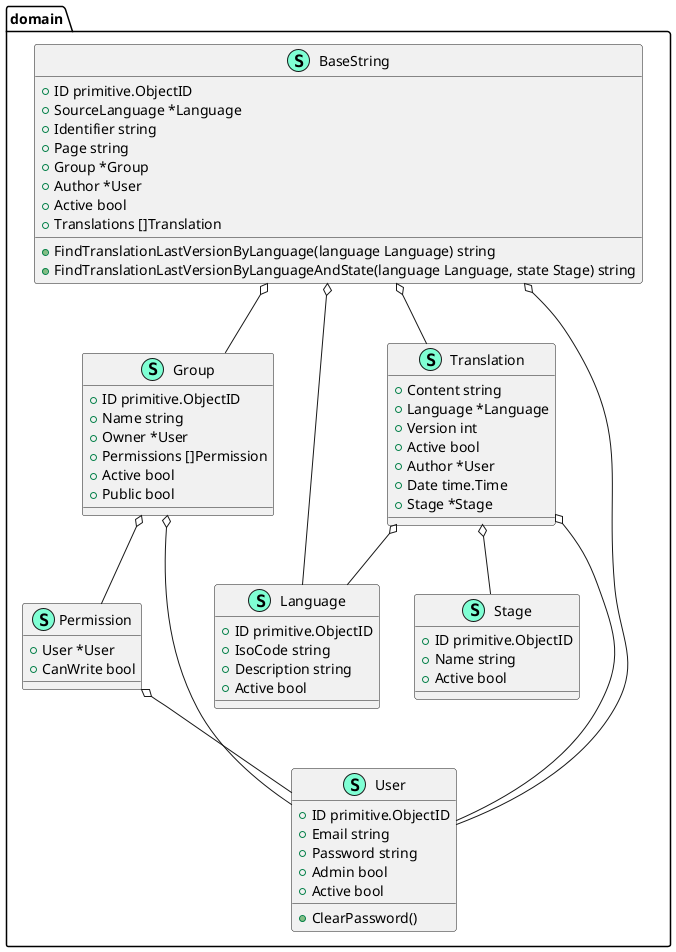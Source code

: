 @startuml
namespace domain {
    class BaseString << (S,Aquamarine) >> {
        + ID primitive.ObjectID
        + SourceLanguage *Language
        + Identifier string
        + Page string
        + Group *Group
        + Author *User
        + Active bool
        + Translations []Translation

        + FindTranslationLastVersionByLanguage(language Language) string
        + FindTranslationLastVersionByLanguageAndState(language Language, state Stage) string

    }
    class Group << (S,Aquamarine) >> {
        + ID primitive.ObjectID
        + Name string
        + Owner *User
        + Permissions []Permission
        + Active bool
        + Public bool

    }
    class Language << (S,Aquamarine) >> {
        + ID primitive.ObjectID
        + IsoCode string
        + Description string
        + Active bool

    }
    class Permission << (S,Aquamarine) >> {
        + User *User
        + CanWrite bool

    }
    class Stage << (S,Aquamarine) >> {
        + ID primitive.ObjectID
        + Name string
        + Active bool

    }
    class Translation << (S,Aquamarine) >> {
        + Content string
        + Language *Language
        + Version int
        + Active bool
        + Author *User
        + Date time.Time
        + Stage *Stage

    }
    class User << (S,Aquamarine) >> {
        + ID primitive.ObjectID
        + Email string
        + Password string
        + Admin bool
        + Active bool

        + ClearPassword() 

    }
}


"domain.BaseString" o-- "domain.Group"
"domain.BaseString" o-- "domain.Language"
"domain.BaseString" o-- "domain.Translation"
"domain.BaseString" o-- "domain.User"
"domain.Group" o-- "domain.Permission"
"domain.Group" o-- "domain.User"
"domain.Permission" o-- "domain.User"
"domain.Translation" o-- "domain.Language"
"domain.Translation" o-- "domain.Stage"
"domain.Translation" o-- "domain.User"

@enduml

